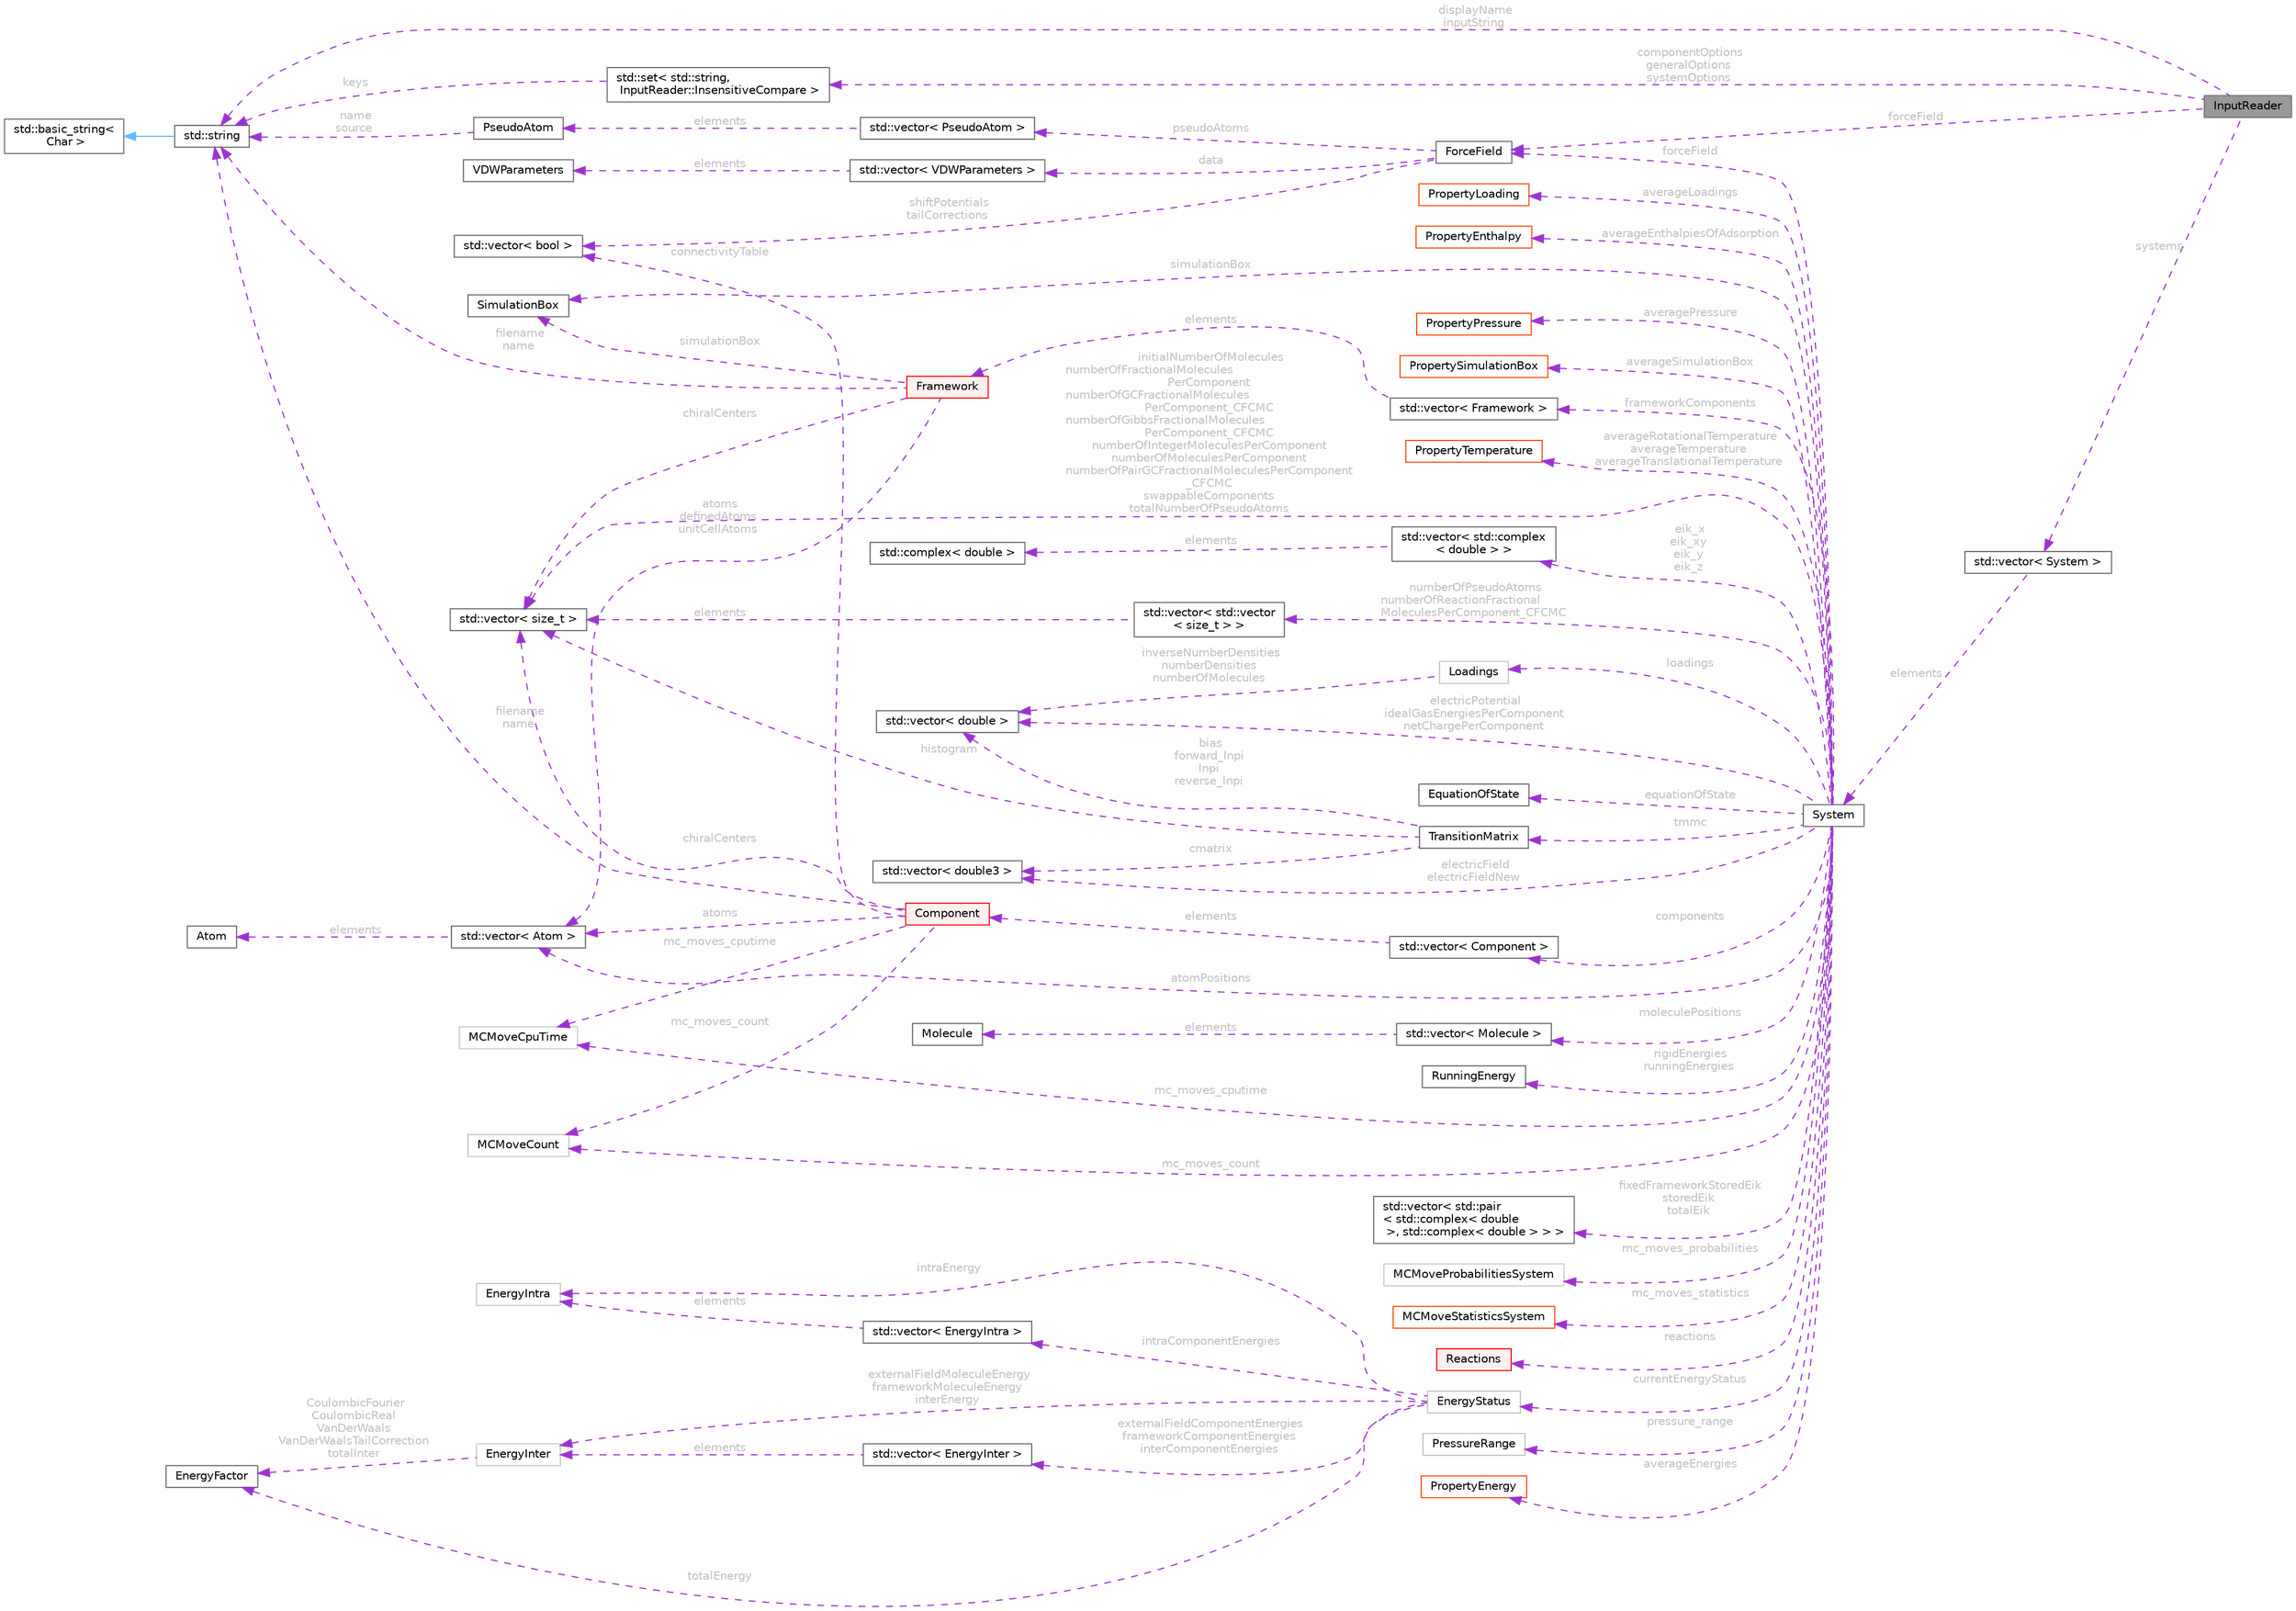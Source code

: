 digraph "InputReader"
{
 // LATEX_PDF_SIZE
  bgcolor="transparent";
  edge [fontname=Helvetica,fontsize=10,labelfontname=Helvetica,labelfontsize=10];
  node [fontname=Helvetica,fontsize=10,shape=box,height=0.2,width=0.4];
  rankdir="LR";
  Node1 [id="Node000001",label="InputReader",height=0.2,width=0.4,color="gray40", fillcolor="grey60", style="filled", fontcolor="black",tooltip="Class responsible for reading and parsing simulation input files."];
  Node2 -> Node1 [id="edge1_Node000001_Node000002",dir="back",color="darkorchid3",style="dashed",tooltip=" ",label=" displayName\ninputString",fontcolor="grey" ];
  Node2 [id="Node000002",label="std::string",height=0.2,width=0.4,color="gray40", fillcolor="white", style="filled",tooltip=" "];
  Node3 -> Node2 [id="edge2_Node000002_Node000003",dir="back",color="steelblue1",style="solid",tooltip=" "];
  Node3 [id="Node000003",label="std::basic_string\<\l Char \>",height=0.2,width=0.4,color="gray40", fillcolor="white", style="filled",tooltip=" "];
  Node4 -> Node1 [id="edge3_Node000001_Node000004",dir="back",color="darkorchid3",style="dashed",tooltip=" ",label=" forceField",fontcolor="grey" ];
  Node4 [id="Node000004",label="ForceField",height=0.2,width=0.4,color="gray40", fillcolor="white", style="filled",URL="$structForceField.html",tooltip="Represents the force field used in simulations."];
  Node5 -> Node4 [id="edge4_Node000004_Node000005",dir="back",color="darkorchid3",style="dashed",tooltip=" ",label=" data",fontcolor="grey" ];
  Node5 [id="Node000005",label="std::vector\< VDWParameters \>",height=0.2,width=0.4,color="gray40", fillcolor="white", style="filled",tooltip=" "];
  Node6 -> Node5 [id="edge5_Node000005_Node000006",dir="back",color="darkorchid3",style="dashed",tooltip=" ",label=" elements",fontcolor="grey" ];
  Node6 [id="Node000006",label="VDWParameters",height=0.2,width=0.4,color="gray40", fillcolor="white", style="filled",URL="$structVDWParameters.html",tooltip="Represents the van der Waals parameters for particle interactions."];
  Node7 -> Node4 [id="edge6_Node000004_Node000007",dir="back",color="darkorchid3",style="dashed",tooltip=" ",label=" shiftPotentials\ntailCorrections",fontcolor="grey" ];
  Node7 [id="Node000007",label="std::vector\< bool \>",height=0.2,width=0.4,color="gray40", fillcolor="white", style="filled",tooltip=" "];
  Node8 -> Node4 [id="edge7_Node000004_Node000008",dir="back",color="darkorchid3",style="dashed",tooltip=" ",label=" pseudoAtoms",fontcolor="grey" ];
  Node8 [id="Node000008",label="std::vector\< PseudoAtom \>",height=0.2,width=0.4,color="gray40", fillcolor="white", style="filled",tooltip=" "];
  Node9 -> Node8 [id="edge8_Node000008_Node000009",dir="back",color="darkorchid3",style="dashed",tooltip=" ",label=" elements",fontcolor="grey" ];
  Node9 [id="Node000009",label="PseudoAtom",height=0.2,width=0.4,color="gray40", fillcolor="white", style="filled",URL="$structPseudoAtom.html",tooltip="Represents a pseudo-atom in the simulation system."];
  Node2 -> Node9 [id="edge9_Node000009_Node000002",dir="back",color="darkorchid3",style="dashed",tooltip=" ",label=" name\nsource",fontcolor="grey" ];
  Node10 -> Node1 [id="edge10_Node000001_Node000010",dir="back",color="darkorchid3",style="dashed",tooltip=" ",label=" systems",fontcolor="grey" ];
  Node10 [id="Node000010",label="std::vector\< System \>",height=0.2,width=0.4,color="gray40", fillcolor="white", style="filled",tooltip=" "];
  Node11 -> Node10 [id="edge11_Node000010_Node000011",dir="back",color="darkorchid3",style="dashed",tooltip=" ",label=" elements",fontcolor="grey" ];
  Node11 [id="Node000011",label="System",height=0.2,width=0.4,color="gray40", fillcolor="white", style="filled",URL="$structSystem.html",tooltip="Represents the central system for simulations."];
  Node12 -> Node11 [id="edge12_Node000011_Node000012",dir="back",color="darkorchid3",style="dashed",tooltip=" ",label=" frameworkComponents",fontcolor="grey" ];
  Node12 [id="Node000012",label="std::vector\< Framework \>",height=0.2,width=0.4,color="gray40", fillcolor="white", style="filled",tooltip=" "];
  Node13 -> Node12 [id="edge13_Node000012_Node000013",dir="back",color="darkorchid3",style="dashed",tooltip=" ",label=" elements",fontcolor="grey" ];
  Node13 [id="Node000013",label="Framework",height=0.2,width=0.4,color="red", fillcolor="#FFF0F0", style="filled",URL="$structFramework.html",tooltip="Represents a framework in the simulation system."];
  Node14 -> Node13 [id="edge14_Node000013_Node000014",dir="back",color="darkorchid3",style="dashed",tooltip=" ",label=" simulationBox",fontcolor="grey" ];
  Node14 [id="Node000014",label="SimulationBox",height=0.2,width=0.4,color="gray40", fillcolor="white", style="filled",URL="$structSimulationBox.html",tooltip="Represents a simulation box used in simulations."];
  Node2 -> Node13 [id="edge15_Node000013_Node000002",dir="back",color="darkorchid3",style="dashed",tooltip=" ",label=" filename\nname",fontcolor="grey" ];
  Node15 -> Node13 [id="edge16_Node000013_Node000015",dir="back",color="darkorchid3",style="dashed",tooltip=" ",label=" atoms\ndefinedAtoms\nunitCellAtoms",fontcolor="grey" ];
  Node15 [id="Node000015",label="std::vector\< Atom \>",height=0.2,width=0.4,color="gray40", fillcolor="white", style="filled",tooltip=" "];
  Node16 -> Node15 [id="edge17_Node000015_Node000016",dir="back",color="darkorchid3",style="dashed",tooltip=" ",label=" elements",fontcolor="grey" ];
  Node16 [id="Node000016",label="Atom",height=0.2,width=0.4,color="gray40", fillcolor="white", style="filled",URL="$structAtom.html",tooltip="Represents an atom in the simulation system."];
  Node17 -> Node13 [id="edge18_Node000013_Node000017",dir="back",color="darkorchid3",style="dashed",tooltip=" ",label=" chiralCenters",fontcolor="grey" ];
  Node17 [id="Node000017",label="std::vector\< size_t \>",height=0.2,width=0.4,color="gray40", fillcolor="white", style="filled",tooltip=" "];
  Node25 -> Node11 [id="edge19_Node000011_Node000025",dir="back",color="darkorchid3",style="dashed",tooltip=" ",label=" components",fontcolor="grey" ];
  Node25 [id="Node000025",label="std::vector\< Component \>",height=0.2,width=0.4,color="gray40", fillcolor="white", style="filled",tooltip=" "];
  Node26 -> Node25 [id="edge20_Node000025_Node000026",dir="back",color="darkorchid3",style="dashed",tooltip=" ",label=" elements",fontcolor="grey" ];
  Node26 [id="Node000026",label="Component",height=0.2,width=0.4,color="red", fillcolor="#FFF0F0", style="filled",URL="$structComponent.html",tooltip="Represents a component within the simulation system."];
  Node2 -> Node26 [id="edge21_Node000026_Node000002",dir="back",color="darkorchid3",style="dashed",tooltip=" ",label=" filename\nname",fontcolor="grey" ];
  Node15 -> Node26 [id="edge22_Node000026_Node000015",dir="back",color="darkorchid3",style="dashed",tooltip=" ",label=" atoms",fontcolor="grey" ];
  Node17 -> Node26 [id="edge23_Node000026_Node000017",dir="back",color="darkorchid3",style="dashed",tooltip=" ",label=" chiralCenters",fontcolor="grey" ];
  Node7 -> Node26 [id="edge24_Node000026_Node000007",dir="back",color="darkorchid3",style="dashed",tooltip=" ",label=" connectivityTable",fontcolor="grey" ];
  Node39 -> Node26 [id="edge25_Node000026_Node000039",dir="back",color="darkorchid3",style="dashed",tooltip=" ",label=" mc_moves_cputime",fontcolor="grey" ];
  Node39 [id="Node000039",label="MCMoveCpuTime",height=0.2,width=0.4,color="grey75", fillcolor="white", style="filled",URL="$structMCMoveCpuTime.html",tooltip=" "];
  Node40 -> Node26 [id="edge26_Node000026_Node000040",dir="back",color="darkorchid3",style="dashed",tooltip=" ",label=" mc_moves_count",fontcolor="grey" ];
  Node40 [id="Node000040",label="MCMoveCount",height=0.2,width=0.4,color="grey75", fillcolor="white", style="filled",URL="$structMCMoveCount.html",tooltip=" "];
  Node45 -> Node11 [id="edge27_Node000011_Node000045",dir="back",color="darkorchid3",style="dashed",tooltip=" ",label=" equationOfState",fontcolor="grey" ];
  Node45 [id="Node000045",label="EquationOfState",height=0.2,width=0.4,color="gray40", fillcolor="white", style="filled",URL="$structEquationOfState.html",tooltip="Represents the equation of state for fluid mixtures in the simulation."];
  Node46 -> Node11 [id="edge28_Node000011_Node000046",dir="back",color="darkorchid3",style="dashed",tooltip=" ",label=" loadings",fontcolor="grey" ];
  Node46 [id="Node000046",label="Loadings",height=0.2,width=0.4,color="grey75", fillcolor="white", style="filled",URL="$structLoadings.html",tooltip=" "];
  Node30 -> Node46 [id="edge29_Node000046_Node000030",dir="back",color="darkorchid3",style="dashed",tooltip=" ",label=" inverseNumberDensities\nnumberDensities\nnumberOfMolecules",fontcolor="grey" ];
  Node30 [id="Node000030",label="std::vector\< double \>",height=0.2,width=0.4,color="gray40", fillcolor="white", style="filled",tooltip=" "];
  Node17 -> Node11 [id="edge30_Node000011_Node000017",dir="back",color="darkorchid3",style="dashed",tooltip=" ",label=" initialNumberOfMolecules\nnumberOfFractionalMolecules\lPerComponent\nnumberOfGCFractionalMolecules\lPerComponent_CFCMC\nnumberOfGibbsFractionalMolecules\lPerComponent_CFCMC\nnumberOfIntegerMoleculesPerComponent\nnumberOfMoleculesPerComponent\nnumberOfPairGCFractionalMoleculesPerComponent\l_CFCMC\nswappableComponents\ntotalNumberOfPseudoAtoms",fontcolor="grey" ];
  Node47 -> Node11 [id="edge31_Node000011_Node000047",dir="back",color="darkorchid3",style="dashed",tooltip=" ",label=" numberOfPseudoAtoms\nnumberOfReactionFractional\lMoleculesPerComponent_CFCMC",fontcolor="grey" ];
  Node47 [id="Node000047",label="std::vector\< std::vector\l\< size_t \> \>",height=0.2,width=0.4,color="gray40", fillcolor="white", style="filled",tooltip=" "];
  Node17 -> Node47 [id="edge32_Node000047_Node000017",dir="back",color="darkorchid3",style="dashed",tooltip=" ",label=" elements",fontcolor="grey" ];
  Node30 -> Node11 [id="edge33_Node000011_Node000030",dir="back",color="darkorchid3",style="dashed",tooltip=" ",label=" electricPotential\nidealGasEnergiesPerComponent\nnetChargePerComponent",fontcolor="grey" ];
  Node4 -> Node11 [id="edge34_Node000011_Node000004",dir="back",color="darkorchid3",style="dashed",tooltip=" ",label=" forceField",fontcolor="grey" ];
  Node14 -> Node11 [id="edge35_Node000011_Node000014",dir="back",color="darkorchid3",style="dashed",tooltip=" ",label=" simulationBox",fontcolor="grey" ];
  Node15 -> Node11 [id="edge36_Node000011_Node000015",dir="back",color="darkorchid3",style="dashed",tooltip=" ",label=" atomPositions",fontcolor="grey" ];
  Node48 -> Node11 [id="edge37_Node000011_Node000048",dir="back",color="darkorchid3",style="dashed",tooltip=" ",label=" moleculePositions",fontcolor="grey" ];
  Node48 [id="Node000048",label="std::vector\< Molecule \>",height=0.2,width=0.4,color="gray40", fillcolor="white", style="filled",tooltip=" "];
  Node49 -> Node48 [id="edge38_Node000048_Node000049",dir="back",color="darkorchid3",style="dashed",tooltip=" ",label=" elements",fontcolor="grey" ];
  Node49 [id="Node000049",label="Molecule",height=0.2,width=0.4,color="gray40", fillcolor="white", style="filled",URL="$structMolecule.html",tooltip="Represents a molecule in the simulation system."];
  Node50 -> Node11 [id="edge39_Node000011_Node000050",dir="back",color="darkorchid3",style="dashed",tooltip=" ",label=" electricField\nelectricFieldNew",fontcolor="grey" ];
  Node50 [id="Node000050",label="std::vector\< double3 \>",height=0.2,width=0.4,color="gray40", fillcolor="white", style="filled",tooltip=" "];
  Node51 -> Node11 [id="edge40_Node000011_Node000051",dir="back",color="darkorchid3",style="dashed",tooltip=" ",label=" rigidEnergies\nrunningEnergies",fontcolor="grey" ];
  Node51 [id="Node000051",label="RunningEnergy",height=0.2,width=0.4,color="gray40", fillcolor="white", style="filled",URL="$structRunningEnergy.html",tooltip="Accumulates energy components during simulation."];
  Node52 -> Node11 [id="edge41_Node000011_Node000052",dir="back",color="darkorchid3",style="dashed",tooltip=" ",label=" currentEnergyStatus",fontcolor="grey" ];
  Node52 [id="Node000052",label="EnergyStatus",height=0.2,width=0.4,color="grey75", fillcolor="white", style="filled",URL="$structEnergyStatus.html",tooltip=" "];
  Node53 -> Node52 [id="edge42_Node000052_Node000053",dir="back",color="darkorchid3",style="dashed",tooltip=" ",label=" totalEnergy",fontcolor="grey" ];
  Node53 [id="Node000053",label="EnergyFactor",height=0.2,width=0.4,color="gray40", fillcolor="white", style="filled",URL="$structEnergyFactor.html",tooltip="Represents an energy factor with energy and its derivative with respect to lambda."];
  Node54 -> Node52 [id="edge43_Node000052_Node000054",dir="back",color="darkorchid3",style="dashed",tooltip=" ",label=" intraEnergy",fontcolor="grey" ];
  Node54 [id="Node000054",label="EnergyIntra",height=0.2,width=0.4,color="grey75", fillcolor="white", style="filled",URL="$structEnergyIntra.html",tooltip=" "];
  Node55 -> Node52 [id="edge44_Node000052_Node000055",dir="back",color="darkorchid3",style="dashed",tooltip=" ",label=" externalFieldMoleculeEnergy\nframeworkMoleculeEnergy\ninterEnergy",fontcolor="grey" ];
  Node55 [id="Node000055",label="EnergyInter",height=0.2,width=0.4,color="grey75", fillcolor="white", style="filled",URL="$structEnergyInter.html",tooltip=" "];
  Node53 -> Node55 [id="edge45_Node000055_Node000053",dir="back",color="darkorchid3",style="dashed",tooltip=" ",label=" CoulombicFourier\nCoulombicReal\nVanDerWaals\nVanDerWaalsTailCorrection\ntotalInter",fontcolor="grey" ];
  Node56 -> Node52 [id="edge46_Node000052_Node000056",dir="back",color="darkorchid3",style="dashed",tooltip=" ",label=" intraComponentEnergies",fontcolor="grey" ];
  Node56 [id="Node000056",label="std::vector\< EnergyIntra \>",height=0.2,width=0.4,color="gray40", fillcolor="white", style="filled",tooltip=" "];
  Node54 -> Node56 [id="edge47_Node000056_Node000054",dir="back",color="darkorchid3",style="dashed",tooltip=" ",label=" elements",fontcolor="grey" ];
  Node57 -> Node52 [id="edge48_Node000052_Node000057",dir="back",color="darkorchid3",style="dashed",tooltip=" ",label=" externalFieldComponentEnergies\nframeworkComponentEnergies\ninterComponentEnergies",fontcolor="grey" ];
  Node57 [id="Node000057",label="std::vector\< EnergyInter \>",height=0.2,width=0.4,color="gray40", fillcolor="white", style="filled",tooltip=" "];
  Node55 -> Node57 [id="edge49_Node000057_Node000055",dir="back",color="darkorchid3",style="dashed",tooltip=" ",label=" elements",fontcolor="grey" ];
  Node58 -> Node11 [id="edge50_Node000011_Node000058",dir="back",color="darkorchid3",style="dashed",tooltip=" ",label=" eik_x\neik_xy\neik_y\neik_z",fontcolor="grey" ];
  Node58 [id="Node000058",label="std::vector\< std::complex\l\< double \> \>",height=0.2,width=0.4,color="gray40", fillcolor="white", style="filled",tooltip=" "];
  Node59 -> Node58 [id="edge51_Node000058_Node000059",dir="back",color="darkorchid3",style="dashed",tooltip=" ",label=" elements",fontcolor="grey" ];
  Node59 [id="Node000059",label="std::complex\< double \>",height=0.2,width=0.4,color="gray40", fillcolor="white", style="filled",tooltip=" "];
  Node60 -> Node11 [id="edge52_Node000011_Node000060",dir="back",color="darkorchid3",style="dashed",tooltip=" ",label=" fixedFrameworkStoredEik\nstoredEik\ntotalEik",fontcolor="grey" ];
  Node60 [id="Node000060",label="std::vector\< std::pair\l\< std::complex\< double\l \>, std::complex\< double \> \> \>",height=0.2,width=0.4,color="gray40", fillcolor="white", style="filled",tooltip=" "];
  Node61 -> Node11 [id="edge53_Node000011_Node000061",dir="back",color="darkorchid3",style="dashed",tooltip=" ",label=" mc_moves_probabilities",fontcolor="grey" ];
  Node61 [id="Node000061",label="MCMoveProbabilitiesSystem",height=0.2,width=0.4,color="grey75", fillcolor="white", style="filled",URL="$structMCMoveProbabilitiesSystem.html",tooltip=" "];
  Node62 -> Node11 [id="edge54_Node000011_Node000062",dir="back",color="darkorchid3",style="dashed",tooltip=" ",label=" mc_moves_statistics",fontcolor="grey" ];
  Node62 [id="Node000062",label="MCMoveStatisticsSystem",height=0.2,width=0.4,color="orangered", fillcolor="white", style="filled",URL="$structMCMoveStatisticsSystem.html",tooltip=" "];
  Node39 -> Node11 [id="edge55_Node000011_Node000039",dir="back",color="darkorchid3",style="dashed",tooltip=" ",label=" mc_moves_cputime",fontcolor="grey" ];
  Node40 -> Node11 [id="edge56_Node000011_Node000040",dir="back",color="darkorchid3",style="dashed",tooltip=" ",label=" mc_moves_count",fontcolor="grey" ];
  Node63 -> Node11 [id="edge57_Node000011_Node000063",dir="back",color="darkorchid3",style="dashed",tooltip=" ",label=" reactions",fontcolor="grey" ];
  Node63 [id="Node000063",label="Reactions",height=0.2,width=0.4,color="red", fillcolor="#FFF0F0", style="filled",URL="$structReactions.html",tooltip="Manages a collection of reactions within the simulation system."];
  Node66 -> Node11 [id="edge58_Node000011_Node000066",dir="back",color="darkorchid3",style="dashed",tooltip=" ",label=" tmmc",fontcolor="grey" ];
  Node66 [id="Node000066",label="TransitionMatrix",height=0.2,width=0.4,color="gray40", fillcolor="white", style="filled",URL="$structTransitionMatrix.html",tooltip="Represents the transition matrix for TMMC simulations."];
  Node50 -> Node66 [id="edge59_Node000066_Node000050",dir="back",color="darkorchid3",style="dashed",tooltip=" ",label=" cmatrix",fontcolor="grey" ];
  Node30 -> Node66 [id="edge60_Node000066_Node000030",dir="back",color="darkorchid3",style="dashed",tooltip=" ",label=" bias\nforward_lnpi\nlnpi\nreverse_lnpi",fontcolor="grey" ];
  Node17 -> Node66 [id="edge61_Node000066_Node000017",dir="back",color="darkorchid3",style="dashed",tooltip=" ",label=" histogram",fontcolor="grey" ];
  Node67 -> Node11 [id="edge62_Node000011_Node000067",dir="back",color="darkorchid3",style="dashed",tooltip=" ",label=" pressure_range",fontcolor="grey" ];
  Node67 [id="Node000067",label="PressureRange",height=0.2,width=0.4,color="grey75", fillcolor="white", style="filled",URL="$structPressureRange.html",tooltip=" "];
  Node68 -> Node11 [id="edge63_Node000011_Node000068",dir="back",color="darkorchid3",style="dashed",tooltip=" ",label=" averageEnergies",fontcolor="grey" ];
  Node68 [id="Node000068",label="PropertyEnergy",height=0.2,width=0.4,color="orangered", fillcolor="white", style="filled",URL="$structPropertyEnergy.html",tooltip=" "];
  Node70 -> Node11 [id="edge64_Node000011_Node000070",dir="back",color="darkorchid3",style="dashed",tooltip=" ",label=" averageLoadings",fontcolor="grey" ];
  Node70 [id="Node000070",label="PropertyLoading",height=0.2,width=0.4,color="orangered", fillcolor="white", style="filled",URL="$structPropertyLoading.html",tooltip=" "];
  Node72 -> Node11 [id="edge65_Node000011_Node000072",dir="back",color="darkorchid3",style="dashed",tooltip=" ",label=" averageEnthalpiesOfAdsorption",fontcolor="grey" ];
  Node72 [id="Node000072",label="PropertyEnthalpy",height=0.2,width=0.4,color="orangered", fillcolor="white", style="filled",URL="$structPropertyEnthalpy.html",tooltip=" "];
  Node74 -> Node11 [id="edge66_Node000011_Node000074",dir="back",color="darkorchid3",style="dashed",tooltip=" ",label=" averageRotationalTemperature\naverageTemperature\naverageTranslationalTemperature",fontcolor="grey" ];
  Node74 [id="Node000074",label="PropertyTemperature",height=0.2,width=0.4,color="orangered", fillcolor="white", style="filled",URL="$structPropertyTemperature.html",tooltip=" "];
  Node75 -> Node11 [id="edge67_Node000011_Node000075",dir="back",color="darkorchid3",style="dashed",tooltip=" ",label=" averagePressure",fontcolor="grey" ];
  Node75 [id="Node000075",label="PropertyPressure",height=0.2,width=0.4,color="orangered", fillcolor="white", style="filled",URL="$structPropertyPressure.html",tooltip=" "];
  Node77 -> Node11 [id="edge68_Node000011_Node000077",dir="back",color="darkorchid3",style="dashed",tooltip=" ",label=" averageSimulationBox",fontcolor="grey" ];
  Node77 [id="Node000077",label="PropertySimulationBox",height=0.2,width=0.4,color="orangered", fillcolor="white", style="filled",URL="$structPropertySimulationBox.html",tooltip=" "];
  Node79 -> Node1 [id="edge69_Node000001_Node000079",dir="back",color="darkorchid3",style="dashed",tooltip=" ",label=" componentOptions\ngeneralOptions\nsystemOptions",fontcolor="grey" ];
  Node79 [id="Node000079",label="std::set\< std::string,\l InputReader::InsensitiveCompare \>",height=0.2,width=0.4,color="gray40", fillcolor="white", style="filled",tooltip=" "];
  Node2 -> Node79 [id="edge70_Node000079_Node000002",dir="back",color="darkorchid3",style="dashed",tooltip=" ",label=" keys",fontcolor="grey" ];
}
